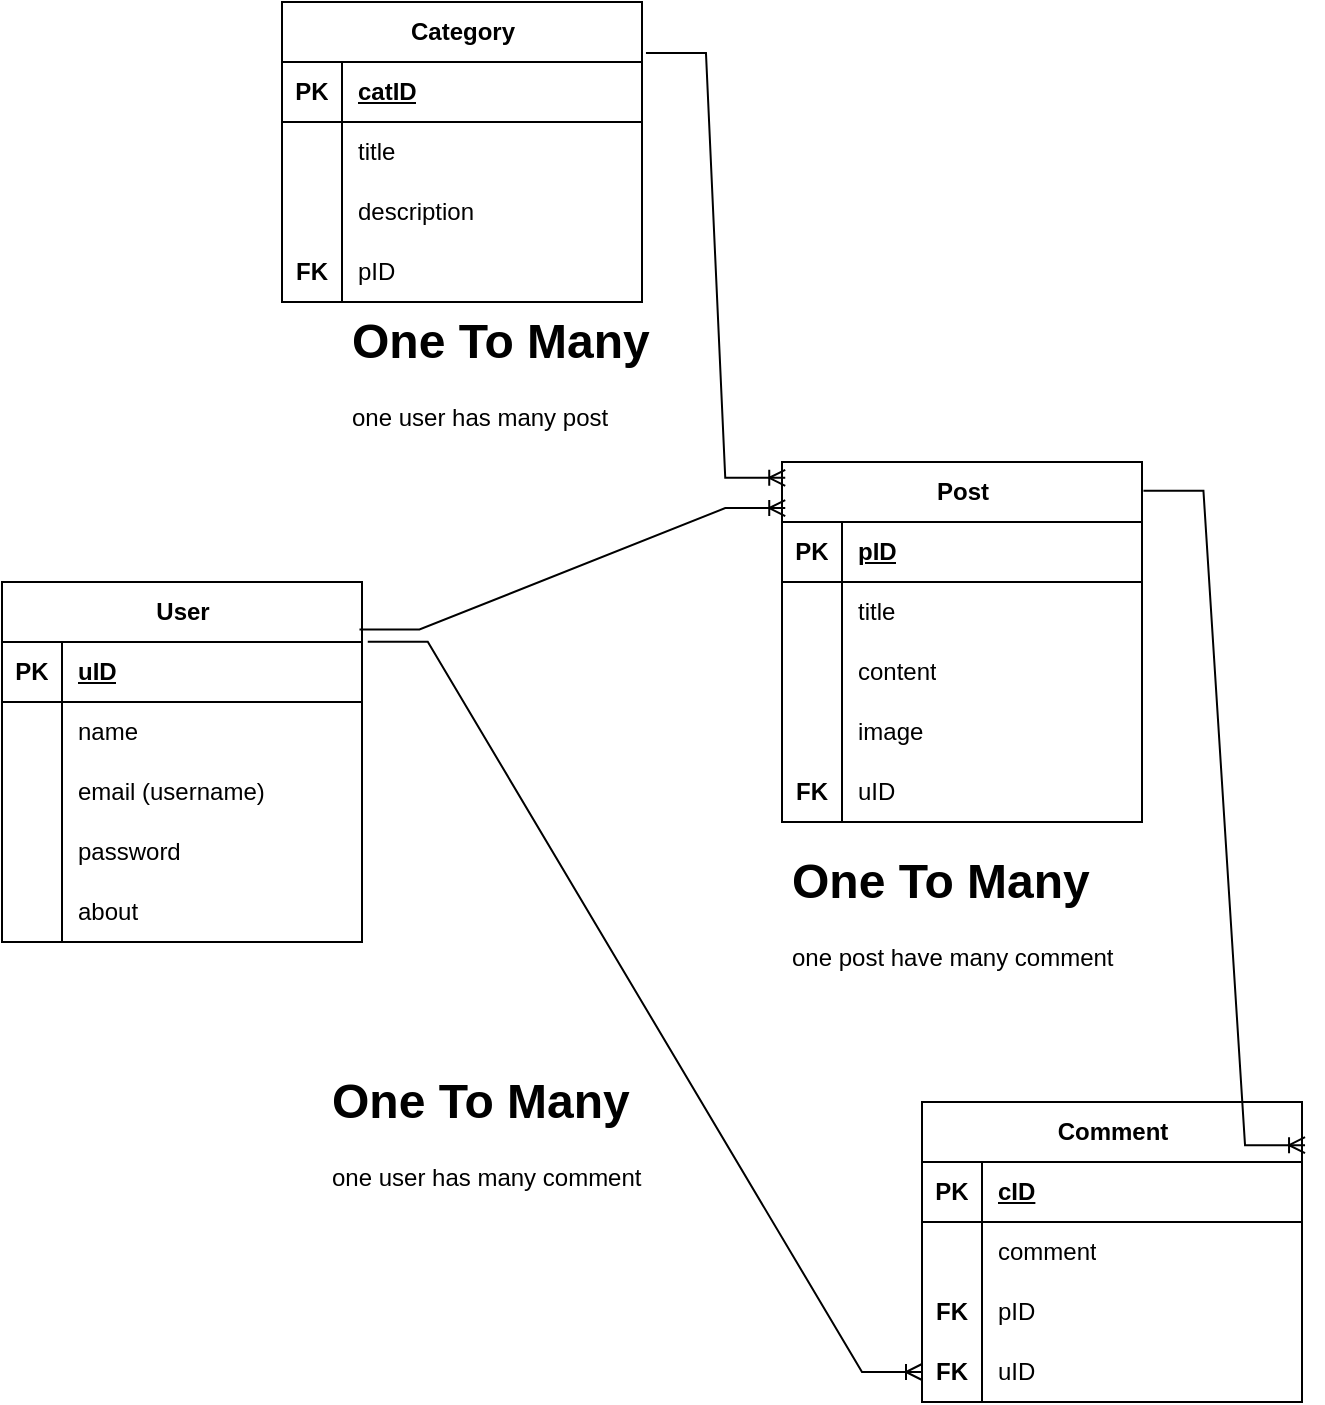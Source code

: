 <mxfile version="22.0.8" type="github">
  <diagram name="Page-1" id="rjUyp8N3hscNRFxweDXh">
    <mxGraphModel dx="521" dy="1774" grid="1" gridSize="10" guides="1" tooltips="1" connect="1" arrows="1" fold="1" page="1" pageScale="1" pageWidth="827" pageHeight="1169" math="0" shadow="0">
      <root>
        <mxCell id="0" />
        <mxCell id="1" parent="0" />
        <mxCell id="UfklniecfccWjPxdkubK-25" value="User" style="shape=table;startSize=30;container=1;collapsible=1;childLayout=tableLayout;fixedRows=1;rowLines=0;fontStyle=1;align=center;resizeLast=1;html=1;" parent="1" vertex="1">
          <mxGeometry x="100" y="110" width="180" height="180" as="geometry" />
        </mxCell>
        <mxCell id="UfklniecfccWjPxdkubK-26" value="" style="shape=tableRow;horizontal=0;startSize=0;swimlaneHead=0;swimlaneBody=0;fillColor=none;collapsible=0;dropTarget=0;points=[[0,0.5],[1,0.5]];portConstraint=eastwest;top=0;left=0;right=0;bottom=1;" parent="UfklniecfccWjPxdkubK-25" vertex="1">
          <mxGeometry y="30" width="180" height="30" as="geometry" />
        </mxCell>
        <mxCell id="UfklniecfccWjPxdkubK-27" value="PK" style="shape=partialRectangle;connectable=0;fillColor=none;top=0;left=0;bottom=0;right=0;fontStyle=1;overflow=hidden;whiteSpace=wrap;html=1;" parent="UfklniecfccWjPxdkubK-26" vertex="1">
          <mxGeometry width="30" height="30" as="geometry">
            <mxRectangle width="30" height="30" as="alternateBounds" />
          </mxGeometry>
        </mxCell>
        <mxCell id="UfklniecfccWjPxdkubK-28" value="uID" style="shape=partialRectangle;connectable=0;fillColor=none;top=0;left=0;bottom=0;right=0;align=left;spacingLeft=6;fontStyle=5;overflow=hidden;whiteSpace=wrap;html=1;" parent="UfklniecfccWjPxdkubK-26" vertex="1">
          <mxGeometry x="30" width="150" height="30" as="geometry">
            <mxRectangle width="150" height="30" as="alternateBounds" />
          </mxGeometry>
        </mxCell>
        <mxCell id="UfklniecfccWjPxdkubK-29" value="" style="shape=tableRow;horizontal=0;startSize=0;swimlaneHead=0;swimlaneBody=0;fillColor=none;collapsible=0;dropTarget=0;points=[[0,0.5],[1,0.5]];portConstraint=eastwest;top=0;left=0;right=0;bottom=0;" parent="UfklniecfccWjPxdkubK-25" vertex="1">
          <mxGeometry y="60" width="180" height="30" as="geometry" />
        </mxCell>
        <mxCell id="UfklniecfccWjPxdkubK-30" value="" style="shape=partialRectangle;connectable=0;fillColor=none;top=0;left=0;bottom=0;right=0;editable=1;overflow=hidden;whiteSpace=wrap;html=1;" parent="UfklniecfccWjPxdkubK-29" vertex="1">
          <mxGeometry width="30" height="30" as="geometry">
            <mxRectangle width="30" height="30" as="alternateBounds" />
          </mxGeometry>
        </mxCell>
        <mxCell id="UfklniecfccWjPxdkubK-31" value="name" style="shape=partialRectangle;connectable=0;fillColor=none;top=0;left=0;bottom=0;right=0;align=left;spacingLeft=6;overflow=hidden;whiteSpace=wrap;html=1;" parent="UfklniecfccWjPxdkubK-29" vertex="1">
          <mxGeometry x="30" width="150" height="30" as="geometry">
            <mxRectangle width="150" height="30" as="alternateBounds" />
          </mxGeometry>
        </mxCell>
        <mxCell id="UfklniecfccWjPxdkubK-32" value="" style="shape=tableRow;horizontal=0;startSize=0;swimlaneHead=0;swimlaneBody=0;fillColor=none;collapsible=0;dropTarget=0;points=[[0,0.5],[1,0.5]];portConstraint=eastwest;top=0;left=0;right=0;bottom=0;" parent="UfklniecfccWjPxdkubK-25" vertex="1">
          <mxGeometry y="90" width="180" height="30" as="geometry" />
        </mxCell>
        <mxCell id="UfklniecfccWjPxdkubK-33" value="" style="shape=partialRectangle;connectable=0;fillColor=none;top=0;left=0;bottom=0;right=0;editable=1;overflow=hidden;whiteSpace=wrap;html=1;" parent="UfklniecfccWjPxdkubK-32" vertex="1">
          <mxGeometry width="30" height="30" as="geometry">
            <mxRectangle width="30" height="30" as="alternateBounds" />
          </mxGeometry>
        </mxCell>
        <mxCell id="UfklniecfccWjPxdkubK-34" value="email (username)" style="shape=partialRectangle;connectable=0;fillColor=none;top=0;left=0;bottom=0;right=0;align=left;spacingLeft=6;overflow=hidden;whiteSpace=wrap;html=1;" parent="UfklniecfccWjPxdkubK-32" vertex="1">
          <mxGeometry x="30" width="150" height="30" as="geometry">
            <mxRectangle width="150" height="30" as="alternateBounds" />
          </mxGeometry>
        </mxCell>
        <mxCell id="UfklniecfccWjPxdkubK-35" value="" style="shape=tableRow;horizontal=0;startSize=0;swimlaneHead=0;swimlaneBody=0;fillColor=none;collapsible=0;dropTarget=0;points=[[0,0.5],[1,0.5]];portConstraint=eastwest;top=0;left=0;right=0;bottom=0;" parent="UfklniecfccWjPxdkubK-25" vertex="1">
          <mxGeometry y="120" width="180" height="30" as="geometry" />
        </mxCell>
        <mxCell id="UfklniecfccWjPxdkubK-36" value="" style="shape=partialRectangle;connectable=0;fillColor=none;top=0;left=0;bottom=0;right=0;editable=1;overflow=hidden;whiteSpace=wrap;html=1;" parent="UfklniecfccWjPxdkubK-35" vertex="1">
          <mxGeometry width="30" height="30" as="geometry">
            <mxRectangle width="30" height="30" as="alternateBounds" />
          </mxGeometry>
        </mxCell>
        <mxCell id="UfklniecfccWjPxdkubK-37" value="password" style="shape=partialRectangle;connectable=0;fillColor=none;top=0;left=0;bottom=0;right=0;align=left;spacingLeft=6;overflow=hidden;whiteSpace=wrap;html=1;" parent="UfklniecfccWjPxdkubK-35" vertex="1">
          <mxGeometry x="30" width="150" height="30" as="geometry">
            <mxRectangle width="150" height="30" as="alternateBounds" />
          </mxGeometry>
        </mxCell>
        <mxCell id="UfklniecfccWjPxdkubK-38" value="" style="shape=tableRow;horizontal=0;startSize=0;swimlaneHead=0;swimlaneBody=0;fillColor=none;collapsible=0;dropTarget=0;points=[[0,0.5],[1,0.5]];portConstraint=eastwest;top=0;left=0;right=0;bottom=0;" parent="UfklniecfccWjPxdkubK-25" vertex="1">
          <mxGeometry y="150" width="180" height="30" as="geometry" />
        </mxCell>
        <mxCell id="UfklniecfccWjPxdkubK-39" value="" style="shape=partialRectangle;connectable=0;fillColor=none;top=0;left=0;bottom=0;right=0;editable=1;overflow=hidden;whiteSpace=wrap;html=1;" parent="UfklniecfccWjPxdkubK-38" vertex="1">
          <mxGeometry width="30" height="30" as="geometry">
            <mxRectangle width="30" height="30" as="alternateBounds" />
          </mxGeometry>
        </mxCell>
        <mxCell id="UfklniecfccWjPxdkubK-40" value="about" style="shape=partialRectangle;connectable=0;fillColor=none;top=0;left=0;bottom=0;right=0;align=left;spacingLeft=6;overflow=hidden;whiteSpace=wrap;html=1;" parent="UfklniecfccWjPxdkubK-38" vertex="1">
          <mxGeometry x="30" width="150" height="30" as="geometry">
            <mxRectangle width="150" height="30" as="alternateBounds" />
          </mxGeometry>
        </mxCell>
        <mxCell id="UfklniecfccWjPxdkubK-41" value="Post" style="shape=table;startSize=30;container=1;collapsible=1;childLayout=tableLayout;fixedRows=1;rowLines=0;fontStyle=1;align=center;resizeLast=1;html=1;" parent="1" vertex="1">
          <mxGeometry x="490" y="50" width="180" height="180" as="geometry" />
        </mxCell>
        <mxCell id="UfklniecfccWjPxdkubK-42" value="" style="shape=tableRow;horizontal=0;startSize=0;swimlaneHead=0;swimlaneBody=0;fillColor=none;collapsible=0;dropTarget=0;points=[[0,0.5],[1,0.5]];portConstraint=eastwest;top=0;left=0;right=0;bottom=1;" parent="UfklniecfccWjPxdkubK-41" vertex="1">
          <mxGeometry y="30" width="180" height="30" as="geometry" />
        </mxCell>
        <mxCell id="UfklniecfccWjPxdkubK-43" value="PK" style="shape=partialRectangle;connectable=0;fillColor=none;top=0;left=0;bottom=0;right=0;fontStyle=1;overflow=hidden;whiteSpace=wrap;html=1;" parent="UfklniecfccWjPxdkubK-42" vertex="1">
          <mxGeometry width="30" height="30" as="geometry">
            <mxRectangle width="30" height="30" as="alternateBounds" />
          </mxGeometry>
        </mxCell>
        <mxCell id="UfklniecfccWjPxdkubK-44" value="pID" style="shape=partialRectangle;connectable=0;fillColor=none;top=0;left=0;bottom=0;right=0;align=left;spacingLeft=6;fontStyle=5;overflow=hidden;whiteSpace=wrap;html=1;" parent="UfklniecfccWjPxdkubK-42" vertex="1">
          <mxGeometry x="30" width="150" height="30" as="geometry">
            <mxRectangle width="150" height="30" as="alternateBounds" />
          </mxGeometry>
        </mxCell>
        <mxCell id="UfklniecfccWjPxdkubK-45" value="" style="shape=tableRow;horizontal=0;startSize=0;swimlaneHead=0;swimlaneBody=0;fillColor=none;collapsible=0;dropTarget=0;points=[[0,0.5],[1,0.5]];portConstraint=eastwest;top=0;left=0;right=0;bottom=0;" parent="UfklniecfccWjPxdkubK-41" vertex="1">
          <mxGeometry y="60" width="180" height="30" as="geometry" />
        </mxCell>
        <mxCell id="UfklniecfccWjPxdkubK-46" value="" style="shape=partialRectangle;connectable=0;fillColor=none;top=0;left=0;bottom=0;right=0;editable=1;overflow=hidden;whiteSpace=wrap;html=1;" parent="UfklniecfccWjPxdkubK-45" vertex="1">
          <mxGeometry width="30" height="30" as="geometry">
            <mxRectangle width="30" height="30" as="alternateBounds" />
          </mxGeometry>
        </mxCell>
        <mxCell id="UfklniecfccWjPxdkubK-47" value="title" style="shape=partialRectangle;connectable=0;fillColor=none;top=0;left=0;bottom=0;right=0;align=left;spacingLeft=6;overflow=hidden;whiteSpace=wrap;html=1;" parent="UfklniecfccWjPxdkubK-45" vertex="1">
          <mxGeometry x="30" width="150" height="30" as="geometry">
            <mxRectangle width="150" height="30" as="alternateBounds" />
          </mxGeometry>
        </mxCell>
        <mxCell id="UfklniecfccWjPxdkubK-48" value="" style="shape=tableRow;horizontal=0;startSize=0;swimlaneHead=0;swimlaneBody=0;fillColor=none;collapsible=0;dropTarget=0;points=[[0,0.5],[1,0.5]];portConstraint=eastwest;top=0;left=0;right=0;bottom=0;" parent="UfklniecfccWjPxdkubK-41" vertex="1">
          <mxGeometry y="90" width="180" height="30" as="geometry" />
        </mxCell>
        <mxCell id="UfklniecfccWjPxdkubK-49" value="" style="shape=partialRectangle;connectable=0;fillColor=none;top=0;left=0;bottom=0;right=0;editable=1;overflow=hidden;whiteSpace=wrap;html=1;" parent="UfklniecfccWjPxdkubK-48" vertex="1">
          <mxGeometry width="30" height="30" as="geometry">
            <mxRectangle width="30" height="30" as="alternateBounds" />
          </mxGeometry>
        </mxCell>
        <mxCell id="UfklniecfccWjPxdkubK-50" value="content" style="shape=partialRectangle;connectable=0;fillColor=none;top=0;left=0;bottom=0;right=0;align=left;spacingLeft=6;overflow=hidden;whiteSpace=wrap;html=1;" parent="UfklniecfccWjPxdkubK-48" vertex="1">
          <mxGeometry x="30" width="150" height="30" as="geometry">
            <mxRectangle width="150" height="30" as="alternateBounds" />
          </mxGeometry>
        </mxCell>
        <mxCell id="UfklniecfccWjPxdkubK-51" value="" style="shape=tableRow;horizontal=0;startSize=0;swimlaneHead=0;swimlaneBody=0;fillColor=none;collapsible=0;dropTarget=0;points=[[0,0.5],[1,0.5]];portConstraint=eastwest;top=0;left=0;right=0;bottom=0;" parent="UfklniecfccWjPxdkubK-41" vertex="1">
          <mxGeometry y="120" width="180" height="30" as="geometry" />
        </mxCell>
        <mxCell id="UfklniecfccWjPxdkubK-52" value="" style="shape=partialRectangle;connectable=0;fillColor=none;top=0;left=0;bottom=0;right=0;editable=1;overflow=hidden;whiteSpace=wrap;html=1;" parent="UfklniecfccWjPxdkubK-51" vertex="1">
          <mxGeometry width="30" height="30" as="geometry">
            <mxRectangle width="30" height="30" as="alternateBounds" />
          </mxGeometry>
        </mxCell>
        <mxCell id="UfklniecfccWjPxdkubK-53" value="image" style="shape=partialRectangle;connectable=0;fillColor=none;top=0;left=0;bottom=0;right=0;align=left;spacingLeft=6;overflow=hidden;whiteSpace=wrap;html=1;" parent="UfklniecfccWjPxdkubK-51" vertex="1">
          <mxGeometry x="30" width="150" height="30" as="geometry">
            <mxRectangle width="150" height="30" as="alternateBounds" />
          </mxGeometry>
        </mxCell>
        <mxCell id="UfklniecfccWjPxdkubK-54" value="" style="shape=tableRow;horizontal=0;startSize=0;swimlaneHead=0;swimlaneBody=0;fillColor=none;collapsible=0;dropTarget=0;points=[[0,0.5],[1,0.5]];portConstraint=eastwest;top=0;left=0;right=0;bottom=0;" parent="UfklniecfccWjPxdkubK-41" vertex="1">
          <mxGeometry y="150" width="180" height="30" as="geometry" />
        </mxCell>
        <mxCell id="UfklniecfccWjPxdkubK-55" value="&lt;b&gt;FK&lt;/b&gt;" style="shape=partialRectangle;connectable=0;fillColor=none;top=0;left=0;bottom=0;right=0;editable=1;overflow=hidden;whiteSpace=wrap;html=1;" parent="UfklniecfccWjPxdkubK-54" vertex="1">
          <mxGeometry width="30" height="30" as="geometry">
            <mxRectangle width="30" height="30" as="alternateBounds" />
          </mxGeometry>
        </mxCell>
        <mxCell id="UfklniecfccWjPxdkubK-56" value="uID" style="shape=partialRectangle;connectable=0;fillColor=none;top=0;left=0;bottom=0;right=0;align=left;spacingLeft=6;overflow=hidden;whiteSpace=wrap;html=1;" parent="UfklniecfccWjPxdkubK-54" vertex="1">
          <mxGeometry x="30" width="150" height="30" as="geometry">
            <mxRectangle width="150" height="30" as="alternateBounds" />
          </mxGeometry>
        </mxCell>
        <mxCell id="UfklniecfccWjPxdkubK-57" value="" style="edgeStyle=entityRelationEdgeStyle;fontSize=12;html=1;endArrow=ERoneToMany;rounded=0;exitX=0.993;exitY=0.132;exitDx=0;exitDy=0;exitPerimeter=0;entryX=0.009;entryY=0.128;entryDx=0;entryDy=0;entryPerimeter=0;" parent="1" source="UfklniecfccWjPxdkubK-25" target="UfklniecfccWjPxdkubK-41" edge="1">
          <mxGeometry width="100" height="100" relative="1" as="geometry">
            <mxPoint x="360" y="360" as="sourcePoint" />
            <mxPoint x="460" y="260" as="targetPoint" />
            <Array as="points">
              <mxPoint x="430" y="190" />
            </Array>
          </mxGeometry>
        </mxCell>
        <mxCell id="UfklniecfccWjPxdkubK-58" value="&lt;h1&gt;One To Many&lt;/h1&gt;&lt;div&gt;one user has many post&lt;/div&gt;" style="text;html=1;strokeColor=none;fillColor=none;spacing=5;spacingTop=-20;whiteSpace=wrap;overflow=hidden;rounded=0;" parent="1" vertex="1">
          <mxGeometry x="270" y="-30" width="190" height="120" as="geometry" />
        </mxCell>
        <mxCell id="deNLzxWSHzWWTBTPhTGv-1" value="Comment" style="shape=table;startSize=30;container=1;collapsible=1;childLayout=tableLayout;fixedRows=1;rowLines=0;fontStyle=1;align=center;resizeLast=1;html=1;" parent="1" vertex="1">
          <mxGeometry x="560" y="370" width="190" height="150" as="geometry" />
        </mxCell>
        <mxCell id="deNLzxWSHzWWTBTPhTGv-2" value="" style="shape=tableRow;horizontal=0;startSize=0;swimlaneHead=0;swimlaneBody=0;fillColor=none;collapsible=0;dropTarget=0;points=[[0,0.5],[1,0.5]];portConstraint=eastwest;top=0;left=0;right=0;bottom=1;" parent="deNLzxWSHzWWTBTPhTGv-1" vertex="1">
          <mxGeometry y="30" width="190" height="30" as="geometry" />
        </mxCell>
        <mxCell id="deNLzxWSHzWWTBTPhTGv-3" value="PK" style="shape=partialRectangle;connectable=0;fillColor=none;top=0;left=0;bottom=0;right=0;fontStyle=1;overflow=hidden;whiteSpace=wrap;html=1;" parent="deNLzxWSHzWWTBTPhTGv-2" vertex="1">
          <mxGeometry width="30" height="30" as="geometry">
            <mxRectangle width="30" height="30" as="alternateBounds" />
          </mxGeometry>
        </mxCell>
        <mxCell id="deNLzxWSHzWWTBTPhTGv-4" value="cID" style="shape=partialRectangle;connectable=0;fillColor=none;top=0;left=0;bottom=0;right=0;align=left;spacingLeft=6;fontStyle=5;overflow=hidden;whiteSpace=wrap;html=1;" parent="deNLzxWSHzWWTBTPhTGv-2" vertex="1">
          <mxGeometry x="30" width="160" height="30" as="geometry">
            <mxRectangle width="160" height="30" as="alternateBounds" />
          </mxGeometry>
        </mxCell>
        <mxCell id="deNLzxWSHzWWTBTPhTGv-5" value="" style="shape=tableRow;horizontal=0;startSize=0;swimlaneHead=0;swimlaneBody=0;fillColor=none;collapsible=0;dropTarget=0;points=[[0,0.5],[1,0.5]];portConstraint=eastwest;top=0;left=0;right=0;bottom=0;" parent="deNLzxWSHzWWTBTPhTGv-1" vertex="1">
          <mxGeometry y="60" width="190" height="30" as="geometry" />
        </mxCell>
        <mxCell id="deNLzxWSHzWWTBTPhTGv-6" value="" style="shape=partialRectangle;connectable=0;fillColor=none;top=0;left=0;bottom=0;right=0;editable=1;overflow=hidden;whiteSpace=wrap;html=1;" parent="deNLzxWSHzWWTBTPhTGv-5" vertex="1">
          <mxGeometry width="30" height="30" as="geometry">
            <mxRectangle width="30" height="30" as="alternateBounds" />
          </mxGeometry>
        </mxCell>
        <mxCell id="deNLzxWSHzWWTBTPhTGv-7" value="comment" style="shape=partialRectangle;connectable=0;fillColor=none;top=0;left=0;bottom=0;right=0;align=left;spacingLeft=6;overflow=hidden;whiteSpace=wrap;html=1;" parent="deNLzxWSHzWWTBTPhTGv-5" vertex="1">
          <mxGeometry x="30" width="160" height="30" as="geometry">
            <mxRectangle width="160" height="30" as="alternateBounds" />
          </mxGeometry>
        </mxCell>
        <mxCell id="deNLzxWSHzWWTBTPhTGv-8" value="" style="shape=tableRow;horizontal=0;startSize=0;swimlaneHead=0;swimlaneBody=0;fillColor=none;collapsible=0;dropTarget=0;points=[[0,0.5],[1,0.5]];portConstraint=eastwest;top=0;left=0;right=0;bottom=0;" parent="deNLzxWSHzWWTBTPhTGv-1" vertex="1">
          <mxGeometry y="90" width="190" height="30" as="geometry" />
        </mxCell>
        <mxCell id="deNLzxWSHzWWTBTPhTGv-9" value="&lt;b&gt;FK&lt;/b&gt;" style="shape=partialRectangle;connectable=0;fillColor=none;top=0;left=0;bottom=0;right=0;editable=1;overflow=hidden;whiteSpace=wrap;html=1;" parent="deNLzxWSHzWWTBTPhTGv-8" vertex="1">
          <mxGeometry width="30" height="30" as="geometry">
            <mxRectangle width="30" height="30" as="alternateBounds" />
          </mxGeometry>
        </mxCell>
        <mxCell id="deNLzxWSHzWWTBTPhTGv-10" value="pID" style="shape=partialRectangle;connectable=0;fillColor=none;top=0;left=0;bottom=0;right=0;align=left;spacingLeft=6;overflow=hidden;whiteSpace=wrap;html=1;" parent="deNLzxWSHzWWTBTPhTGv-8" vertex="1">
          <mxGeometry x="30" width="160" height="30" as="geometry">
            <mxRectangle width="160" height="30" as="alternateBounds" />
          </mxGeometry>
        </mxCell>
        <mxCell id="deNLzxWSHzWWTBTPhTGv-11" value="" style="shape=tableRow;horizontal=0;startSize=0;swimlaneHead=0;swimlaneBody=0;fillColor=none;collapsible=0;dropTarget=0;points=[[0,0.5],[1,0.5]];portConstraint=eastwest;top=0;left=0;right=0;bottom=0;" parent="deNLzxWSHzWWTBTPhTGv-1" vertex="1">
          <mxGeometry y="120" width="190" height="30" as="geometry" />
        </mxCell>
        <mxCell id="deNLzxWSHzWWTBTPhTGv-12" value="&lt;b&gt;FK&lt;/b&gt;" style="shape=partialRectangle;connectable=0;fillColor=none;top=0;left=0;bottom=0;right=0;editable=1;overflow=hidden;whiteSpace=wrap;html=1;" parent="deNLzxWSHzWWTBTPhTGv-11" vertex="1">
          <mxGeometry width="30" height="30" as="geometry">
            <mxRectangle width="30" height="30" as="alternateBounds" />
          </mxGeometry>
        </mxCell>
        <mxCell id="deNLzxWSHzWWTBTPhTGv-13" value="uID" style="shape=partialRectangle;connectable=0;fillColor=none;top=0;left=0;bottom=0;right=0;align=left;spacingLeft=6;overflow=hidden;whiteSpace=wrap;html=1;" parent="deNLzxWSHzWWTBTPhTGv-11" vertex="1">
          <mxGeometry x="30" width="160" height="30" as="geometry">
            <mxRectangle width="160" height="30" as="alternateBounds" />
          </mxGeometry>
        </mxCell>
        <mxCell id="deNLzxWSHzWWTBTPhTGv-20" value="" style="edgeStyle=entityRelationEdgeStyle;fontSize=12;html=1;endArrow=ERoneToMany;rounded=0;exitX=1.016;exitY=0.166;exitDx=0;exitDy=0;exitPerimeter=0;entryX=0;entryY=0.5;entryDx=0;entryDy=0;" parent="1" source="UfklniecfccWjPxdkubK-25" target="deNLzxWSHzWWTBTPhTGv-11" edge="1">
          <mxGeometry width="100" height="100" relative="1" as="geometry">
            <mxPoint x="160.26" y="430.96" as="sourcePoint" />
            <mxPoint x="373.26" y="369.96" as="targetPoint" />
            <Array as="points">
              <mxPoint x="311.26" y="486.96" />
            </Array>
          </mxGeometry>
        </mxCell>
        <mxCell id="deNLzxWSHzWWTBTPhTGv-22" value="&lt;h1&gt;One To Many&lt;/h1&gt;&lt;div&gt;one user has many comment&lt;/div&gt;" style="text;html=1;strokeColor=none;fillColor=none;spacing=5;spacingTop=-20;whiteSpace=wrap;overflow=hidden;rounded=0;" parent="1" vertex="1">
          <mxGeometry x="260" y="350" width="190" height="120" as="geometry" />
        </mxCell>
        <mxCell id="deNLzxWSHzWWTBTPhTGv-23" value="&lt;h1&gt;One To Many&lt;/h1&gt;&lt;div&gt;one post have many comment&lt;/div&gt;" style="text;html=1;strokeColor=none;fillColor=none;spacing=5;spacingTop=-20;whiteSpace=wrap;overflow=hidden;rounded=0;" parent="1" vertex="1">
          <mxGeometry x="490" y="240" width="190" height="120" as="geometry" />
        </mxCell>
        <mxCell id="deNLzxWSHzWWTBTPhTGv-24" value="Category" style="shape=table;startSize=30;container=1;collapsible=1;childLayout=tableLayout;fixedRows=1;rowLines=0;fontStyle=1;align=center;resizeLast=1;html=1;" parent="1" vertex="1">
          <mxGeometry x="240" y="-180" width="180" height="150" as="geometry" />
        </mxCell>
        <mxCell id="deNLzxWSHzWWTBTPhTGv-25" value="" style="shape=tableRow;horizontal=0;startSize=0;swimlaneHead=0;swimlaneBody=0;fillColor=none;collapsible=0;dropTarget=0;points=[[0,0.5],[1,0.5]];portConstraint=eastwest;top=0;left=0;right=0;bottom=1;" parent="deNLzxWSHzWWTBTPhTGv-24" vertex="1">
          <mxGeometry y="30" width="180" height="30" as="geometry" />
        </mxCell>
        <mxCell id="deNLzxWSHzWWTBTPhTGv-26" value="PK" style="shape=partialRectangle;connectable=0;fillColor=none;top=0;left=0;bottom=0;right=0;fontStyle=1;overflow=hidden;whiteSpace=wrap;html=1;" parent="deNLzxWSHzWWTBTPhTGv-25" vertex="1">
          <mxGeometry width="30" height="30" as="geometry">
            <mxRectangle width="30" height="30" as="alternateBounds" />
          </mxGeometry>
        </mxCell>
        <mxCell id="deNLzxWSHzWWTBTPhTGv-27" value="catID" style="shape=partialRectangle;connectable=0;fillColor=none;top=0;left=0;bottom=0;right=0;align=left;spacingLeft=6;fontStyle=5;overflow=hidden;whiteSpace=wrap;html=1;" parent="deNLzxWSHzWWTBTPhTGv-25" vertex="1">
          <mxGeometry x="30" width="150" height="30" as="geometry">
            <mxRectangle width="150" height="30" as="alternateBounds" />
          </mxGeometry>
        </mxCell>
        <mxCell id="deNLzxWSHzWWTBTPhTGv-28" value="" style="shape=tableRow;horizontal=0;startSize=0;swimlaneHead=0;swimlaneBody=0;fillColor=none;collapsible=0;dropTarget=0;points=[[0,0.5],[1,0.5]];portConstraint=eastwest;top=0;left=0;right=0;bottom=0;" parent="deNLzxWSHzWWTBTPhTGv-24" vertex="1">
          <mxGeometry y="60" width="180" height="30" as="geometry" />
        </mxCell>
        <mxCell id="deNLzxWSHzWWTBTPhTGv-29" value="" style="shape=partialRectangle;connectable=0;fillColor=none;top=0;left=0;bottom=0;right=0;editable=1;overflow=hidden;whiteSpace=wrap;html=1;" parent="deNLzxWSHzWWTBTPhTGv-28" vertex="1">
          <mxGeometry width="30" height="30" as="geometry">
            <mxRectangle width="30" height="30" as="alternateBounds" />
          </mxGeometry>
        </mxCell>
        <mxCell id="deNLzxWSHzWWTBTPhTGv-30" value="title" style="shape=partialRectangle;connectable=0;fillColor=none;top=0;left=0;bottom=0;right=0;align=left;spacingLeft=6;overflow=hidden;whiteSpace=wrap;html=1;" parent="deNLzxWSHzWWTBTPhTGv-28" vertex="1">
          <mxGeometry x="30" width="150" height="30" as="geometry">
            <mxRectangle width="150" height="30" as="alternateBounds" />
          </mxGeometry>
        </mxCell>
        <mxCell id="7QAccTmu40EYWRMcdomu-1" value="" style="shape=tableRow;horizontal=0;startSize=0;swimlaneHead=0;swimlaneBody=0;fillColor=none;collapsible=0;dropTarget=0;points=[[0,0.5],[1,0.5]];portConstraint=eastwest;top=0;left=0;right=0;bottom=0;" vertex="1" parent="deNLzxWSHzWWTBTPhTGv-24">
          <mxGeometry y="90" width="180" height="30" as="geometry" />
        </mxCell>
        <mxCell id="7QAccTmu40EYWRMcdomu-2" value="" style="shape=partialRectangle;connectable=0;fillColor=none;top=0;left=0;bottom=0;right=0;editable=1;overflow=hidden;whiteSpace=wrap;html=1;" vertex="1" parent="7QAccTmu40EYWRMcdomu-1">
          <mxGeometry width="30" height="30" as="geometry">
            <mxRectangle width="30" height="30" as="alternateBounds" />
          </mxGeometry>
        </mxCell>
        <mxCell id="7QAccTmu40EYWRMcdomu-3" value="description" style="shape=partialRectangle;connectable=0;fillColor=none;top=0;left=0;bottom=0;right=0;align=left;spacingLeft=6;overflow=hidden;whiteSpace=wrap;html=1;" vertex="1" parent="7QAccTmu40EYWRMcdomu-1">
          <mxGeometry x="30" width="150" height="30" as="geometry">
            <mxRectangle width="150" height="30" as="alternateBounds" />
          </mxGeometry>
        </mxCell>
        <mxCell id="deNLzxWSHzWWTBTPhTGv-37" value="" style="shape=tableRow;horizontal=0;startSize=0;swimlaneHead=0;swimlaneBody=0;fillColor=none;collapsible=0;dropTarget=0;points=[[0,0.5],[1,0.5]];portConstraint=eastwest;top=0;left=0;right=0;bottom=0;" parent="deNLzxWSHzWWTBTPhTGv-24" vertex="1">
          <mxGeometry y="120" width="180" height="30" as="geometry" />
        </mxCell>
        <mxCell id="deNLzxWSHzWWTBTPhTGv-38" value="&lt;b&gt;FK&lt;/b&gt;" style="shape=partialRectangle;connectable=0;fillColor=none;top=0;left=0;bottom=0;right=0;editable=1;overflow=hidden;whiteSpace=wrap;html=1;" parent="deNLzxWSHzWWTBTPhTGv-37" vertex="1">
          <mxGeometry width="30" height="30" as="geometry">
            <mxRectangle width="30" height="30" as="alternateBounds" />
          </mxGeometry>
        </mxCell>
        <mxCell id="deNLzxWSHzWWTBTPhTGv-39" value="pID" style="shape=partialRectangle;connectable=0;fillColor=none;top=0;left=0;bottom=0;right=0;align=left;spacingLeft=6;overflow=hidden;whiteSpace=wrap;html=1;" parent="deNLzxWSHzWWTBTPhTGv-37" vertex="1">
          <mxGeometry x="30" width="150" height="30" as="geometry">
            <mxRectangle width="150" height="30" as="alternateBounds" />
          </mxGeometry>
        </mxCell>
        <mxCell id="deNLzxWSHzWWTBTPhTGv-40" value="" style="edgeStyle=entityRelationEdgeStyle;fontSize=12;html=1;endArrow=ERoneToMany;rounded=0;exitX=1.011;exitY=0.17;exitDx=0;exitDy=0;exitPerimeter=0;entryX=0.009;entryY=0.044;entryDx=0;entryDy=0;entryPerimeter=0;" parent="1" source="deNLzxWSHzWWTBTPhTGv-24" target="UfklniecfccWjPxdkubK-41" edge="1">
          <mxGeometry width="100" height="100" relative="1" as="geometry">
            <mxPoint x="457.38" y="-159.04" as="sourcePoint" />
            <mxPoint x="670.38" y="-220.04" as="targetPoint" />
            <Array as="points">
              <mxPoint x="608.38" y="-103.04" />
            </Array>
          </mxGeometry>
        </mxCell>
        <mxCell id="deNLzxWSHzWWTBTPhTGv-41" value="" style="edgeStyle=entityRelationEdgeStyle;fontSize=12;html=1;endArrow=ERoneToMany;rounded=0;entryX=1.008;entryY=0.144;entryDx=0;entryDy=0;entryPerimeter=0;exitX=1.004;exitY=0.08;exitDx=0;exitDy=0;exitPerimeter=0;" parent="1" source="UfklniecfccWjPxdkubK-41" target="deNLzxWSHzWWTBTPhTGv-1" edge="1">
          <mxGeometry width="100" height="100" relative="1" as="geometry">
            <mxPoint x="720.0" y="72.32" as="sourcePoint" />
            <mxPoint x="801.61" y="393.25" as="targetPoint" />
            <Array as="points">
              <mxPoint x="718.38" y="70" />
            </Array>
          </mxGeometry>
        </mxCell>
      </root>
    </mxGraphModel>
  </diagram>
</mxfile>
